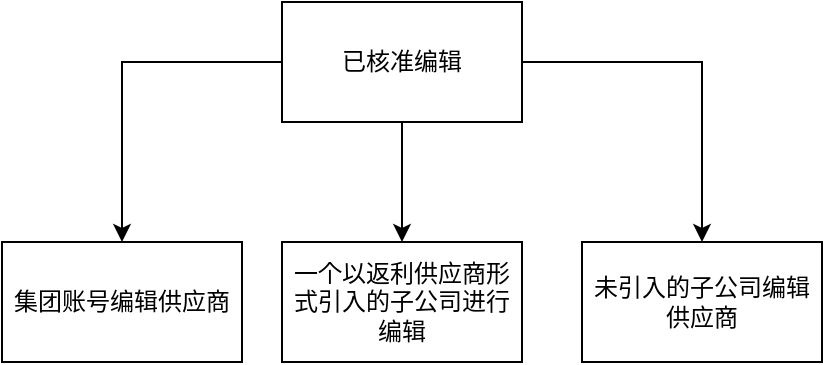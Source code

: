 <mxfile version="14.9.6" type="github">
  <diagram id="-yAz3KXv2Li3pUXSeUJh" name="Page-1">
    <mxGraphModel dx="1422" dy="762" grid="1" gridSize="10" guides="1" tooltips="1" connect="1" arrows="1" fold="1" page="1" pageScale="1" pageWidth="827" pageHeight="1169" math="0" shadow="0">
      <root>
        <mxCell id="0" />
        <mxCell id="1" parent="0" />
        <mxCell id="Qi2F_NPSz92GtJcu_lA_-3" style="edgeStyle=orthogonalEdgeStyle;rounded=0;orthogonalLoop=1;jettySize=auto;html=1;entryX=0.5;entryY=0;entryDx=0;entryDy=0;" edge="1" parent="1" source="Qi2F_NPSz92GtJcu_lA_-1" target="Qi2F_NPSz92GtJcu_lA_-2">
          <mxGeometry relative="1" as="geometry" />
        </mxCell>
        <mxCell id="Qi2F_NPSz92GtJcu_lA_-6" style="edgeStyle=orthogonalEdgeStyle;rounded=0;orthogonalLoop=1;jettySize=auto;html=1;entryX=0.5;entryY=0;entryDx=0;entryDy=0;" edge="1" parent="1" source="Qi2F_NPSz92GtJcu_lA_-1" target="Qi2F_NPSz92GtJcu_lA_-4">
          <mxGeometry relative="1" as="geometry" />
        </mxCell>
        <mxCell id="Qi2F_NPSz92GtJcu_lA_-7" style="edgeStyle=orthogonalEdgeStyle;rounded=0;orthogonalLoop=1;jettySize=auto;html=1;entryX=0.5;entryY=0;entryDx=0;entryDy=0;" edge="1" parent="1" source="Qi2F_NPSz92GtJcu_lA_-1" target="Qi2F_NPSz92GtJcu_lA_-5">
          <mxGeometry relative="1" as="geometry" />
        </mxCell>
        <mxCell id="Qi2F_NPSz92GtJcu_lA_-1" value="已核准编辑" style="rounded=0;whiteSpace=wrap;html=1;" vertex="1" parent="1">
          <mxGeometry x="160" y="80" width="120" height="60" as="geometry" />
        </mxCell>
        <mxCell id="Qi2F_NPSz92GtJcu_lA_-2" value="一个以返利供应商形式引入的子公司进行编辑" style="rounded=0;whiteSpace=wrap;html=1;" vertex="1" parent="1">
          <mxGeometry x="160" y="200" width="120" height="60" as="geometry" />
        </mxCell>
        <mxCell id="Qi2F_NPSz92GtJcu_lA_-4" value="集团账号编辑供应商" style="rounded=0;whiteSpace=wrap;html=1;" vertex="1" parent="1">
          <mxGeometry x="20" y="200" width="120" height="60" as="geometry" />
        </mxCell>
        <mxCell id="Qi2F_NPSz92GtJcu_lA_-5" value="未引入的子公司编辑供应商" style="rounded=0;whiteSpace=wrap;html=1;" vertex="1" parent="1">
          <mxGeometry x="310" y="200" width="120" height="60" as="geometry" />
        </mxCell>
      </root>
    </mxGraphModel>
  </diagram>
</mxfile>
